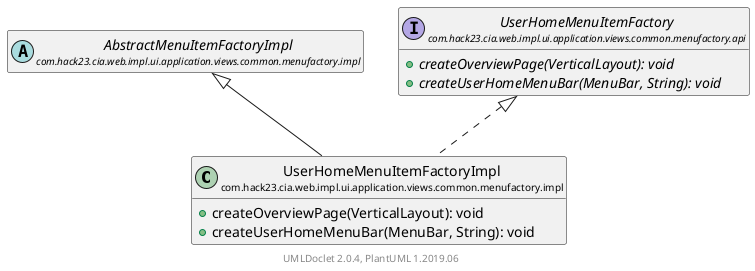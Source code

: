 @startuml
    set namespaceSeparator none
    hide empty fields
    hide empty methods

    class "<size:14>UserHomeMenuItemFactoryImpl\n<size:10>com.hack23.cia.web.impl.ui.application.views.common.menufactory.impl" as com.hack23.cia.web.impl.ui.application.views.common.menufactory.impl.UserHomeMenuItemFactoryImpl [[UserHomeMenuItemFactoryImpl.html]] {
        +createOverviewPage(VerticalLayout): void
        +createUserHomeMenuBar(MenuBar, String): void
    }

    abstract class "<size:14>AbstractMenuItemFactoryImpl\n<size:10>com.hack23.cia.web.impl.ui.application.views.common.menufactory.impl" as com.hack23.cia.web.impl.ui.application.views.common.menufactory.impl.AbstractMenuItemFactoryImpl [[AbstractMenuItemFactoryImpl.html]]
    interface "<size:14>UserHomeMenuItemFactory\n<size:10>com.hack23.cia.web.impl.ui.application.views.common.menufactory.api" as com.hack23.cia.web.impl.ui.application.views.common.menufactory.api.UserHomeMenuItemFactory [[../api/UserHomeMenuItemFactory.html]] {
        {abstract} +createOverviewPage(VerticalLayout): void
        {abstract} +createUserHomeMenuBar(MenuBar, String): void
    }

    com.hack23.cia.web.impl.ui.application.views.common.menufactory.impl.AbstractMenuItemFactoryImpl <|-- com.hack23.cia.web.impl.ui.application.views.common.menufactory.impl.UserHomeMenuItemFactoryImpl
    com.hack23.cia.web.impl.ui.application.views.common.menufactory.api.UserHomeMenuItemFactory <|.. com.hack23.cia.web.impl.ui.application.views.common.menufactory.impl.UserHomeMenuItemFactoryImpl

    center footer UMLDoclet 2.0.4, PlantUML 1.2019.06
@enduml
